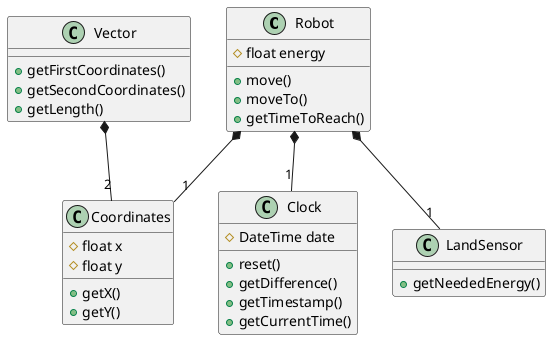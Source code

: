 @startuml

    Robot  *-- "1" Coordinates
    Robot  *-- "1" Clock
    Robot  *-- "1" LandSensor
    Vector *-- "2" Coordinates

    class Robot {
        # float energy

        + move()
        + moveTo()
        + getTimeToReach()
    }

    class Coordinates {
        # float x
        # float y

        + getX()
        + getY()
    }

    class Clock {
        # DateTime date

        + reset()
        + getDifference()
        + getTimestamp()
        + getCurrentTime()
    }

    class LandSensor {
        + getNeededEnergy()
    }

    class Vector {
        + getFirstCoordinates()
        + getSecondCoordinates()
        + getLength()
    }

@enduml
